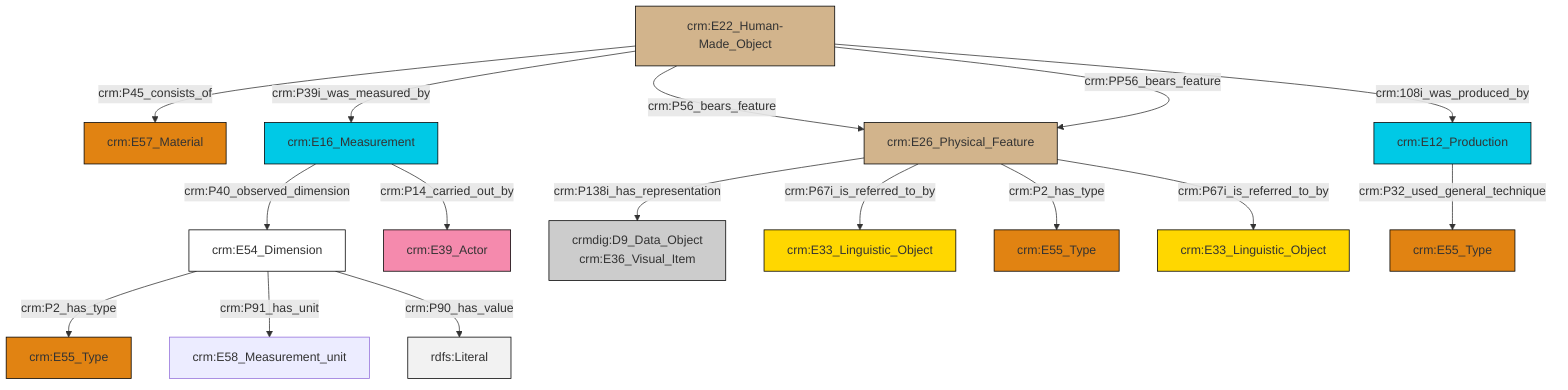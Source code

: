 graph TD
classDef Literal fill:#f2f2f2,stroke:#000000;
classDef CRM_Entity fill:#FFFFFF,stroke:#000000;
classDef Temporal_Entity fill:#00C9E6, stroke:#000000;
classDef Type fill:#E18312, stroke:#000000;
classDef Time-Span fill:#2C9C91, stroke:#000000;
classDef Appellation fill:#FFEB7F, stroke:#000000;
classDef Place fill:#008836, stroke:#000000;
classDef Persistent_Item fill:#B266B2, stroke:#000000;
classDef Conceptual_Object fill:#FFD700, stroke:#000000;
classDef Physical_Thing fill:#D2B48C, stroke:#000000;
classDef Actor fill:#f58aad, stroke:#000000;
classDef PC_Classes fill:#4ce600, stroke:#000000;
classDef Multi fill:#cccccc,stroke:#000000;

4["crm:E26_Physical_Feature"]:::Physical_Thing -->|crm:P138i_has_representation| 5["crmdig:D9_Data_Object<br>crm:E36_Visual_Item"]:::Multi
6["crm:E54_Dimension"]:::CRM_Entity -->|crm:P2_has_type| 0["crm:E55_Type"]:::Type
4["crm:E26_Physical_Feature"]:::Physical_Thing -->|crm:P67i_is_referred_to_by| 12["crm:E33_Linguistic_Object"]:::Conceptual_Object
13["crm:E22_Human-Made_Object"]:::Physical_Thing -->|crm:P45_consists_of| 14["crm:E57_Material"]:::Type
4["crm:E26_Physical_Feature"]:::Physical_Thing -->|crm:P2_has_type| 15["crm:E55_Type"]:::Type
4["crm:E26_Physical_Feature"]:::Physical_Thing -->|crm:P67i_is_referred_to_by| 8["crm:E33_Linguistic_Object"]:::Conceptual_Object
13["crm:E22_Human-Made_Object"]:::Physical_Thing -->|crm:P39i_was_measured_by| 16["crm:E16_Measurement"]:::Temporal_Entity
16["crm:E16_Measurement"]:::Temporal_Entity -->|crm:P40_observed_dimension| 6["crm:E54_Dimension"]:::CRM_Entity
16["crm:E16_Measurement"]:::Temporal_Entity -->|crm:P14_carried_out_by| 2["crm:E39_Actor"]:::Actor
13["crm:E22_Human-Made_Object"]:::Physical_Thing -->|crm:P56_bears_feature| 4["crm:E26_Physical_Feature"]:::Physical_Thing
19["crm:E12_Production"]:::Temporal_Entity -->|crm:P32_used_general_technique| 22["crm:E55_Type"]:::Type
13["crm:E22_Human-Made_Object"]:::Physical_Thing -->|crm:PP56_bears_feature| 4["crm:E26_Physical_Feature"]:::Physical_Thing
13["crm:E22_Human-Made_Object"]:::Physical_Thing -->|crm:108i_was_produced_by| 19["crm:E12_Production"]:::Temporal_Entity
6["crm:E54_Dimension"]:::CRM_Entity -->|crm:P91_has_unit| 10["crm:E58_Measurement_unit"]:::Default
6["crm:E54_Dimension"]:::CRM_Entity -->|crm:P90_has_value| 27[rdfs:Literal]:::Literal